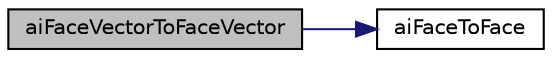 digraph "aiFaceVectorToFaceVector"
{
 // LATEX_PDF_SIZE
  edge [fontname="Helvetica",fontsize="10",labelfontname="Helvetica",labelfontsize="10"];
  node [fontname="Helvetica",fontsize="10",shape=record];
  rankdir="LR";
  Node1 [label="aiFaceVectorToFaceVector",height=0.2,width=0.4,color="black", fillcolor="grey75", style="filled", fontcolor="black",tooltip="Convert vector of aiFace to vector of RehtiGraphics Faces."];
  Node1 -> Node2 [color="midnightblue",fontsize="10",style="solid",fontname="Helvetica"];
  Node2 [label="aiFaceToFace",height=0.2,width=0.4,color="black", fillcolor="white", style="filled",URL="$Assimp_8cpp.html#a7cbf60c3304e9dd0f4aa2171ec35c28f",tooltip="Convert aiFace to RehtiGraphics Face."];
}

